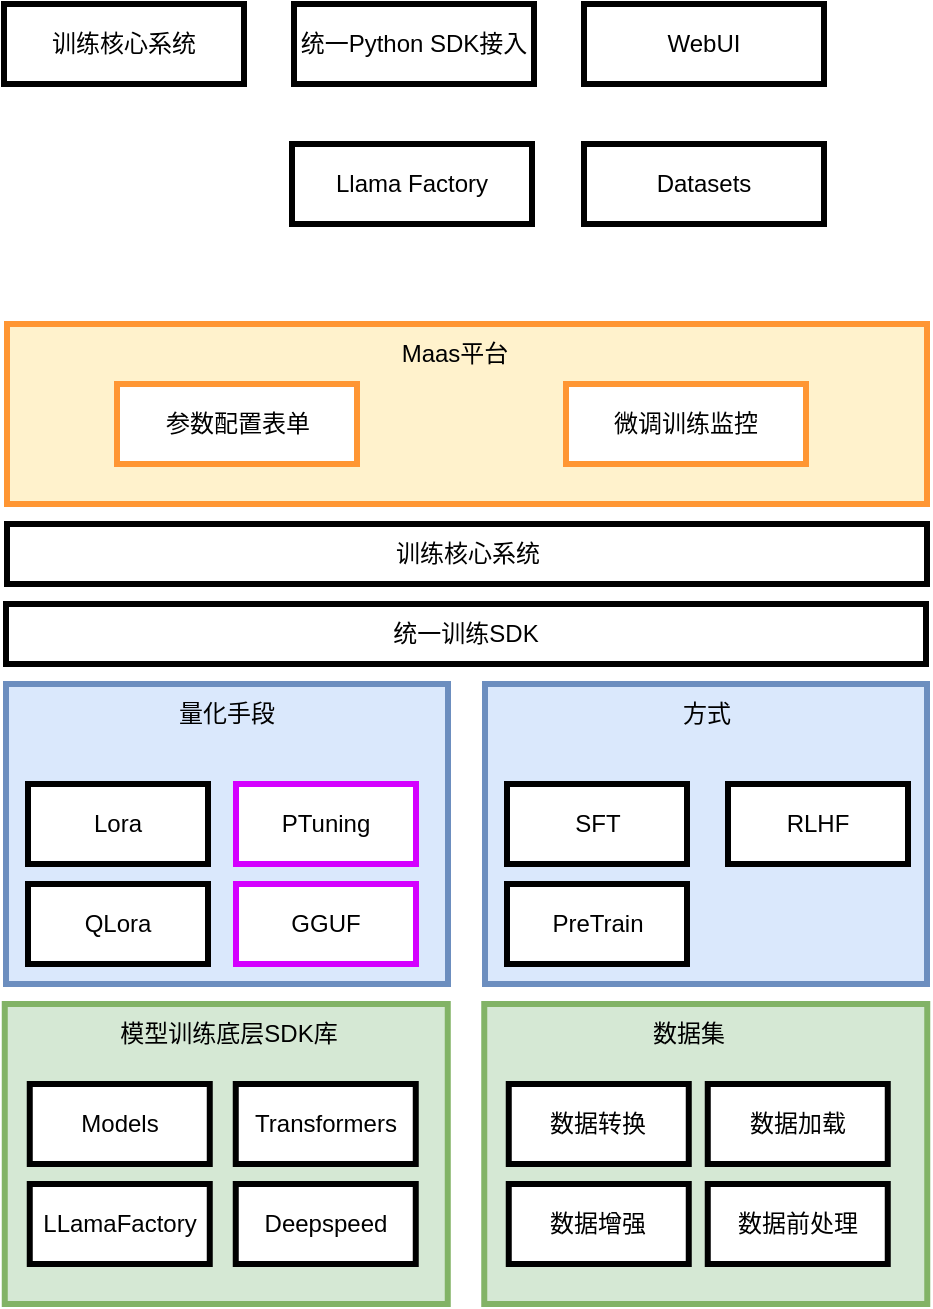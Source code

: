 <mxfile version="22.1.17" type="github">
  <diagram name="第 1 页" id="XGprGWBlJw7wvIv0rpM6">
    <mxGraphModel dx="1242" dy="786" grid="1" gridSize="10" guides="1" tooltips="1" connect="1" arrows="1" fold="1" page="1" pageScale="1" pageWidth="827" pageHeight="1169" math="0" shadow="0">
      <root>
        <mxCell id="0" />
        <mxCell id="1" parent="0" />
        <mxCell id="TOQfQvAq2Y9YxxekeXNo-13" value="&lt;div style=&quot;text-align: justify;&quot;&gt;&lt;br&gt;&lt;/div&gt;" style="rounded=0;whiteSpace=wrap;html=1;strokeWidth=3;fillColor=#dae8fc;strokeColor=#6c8ebf;align=center;" vertex="1" parent="1">
          <mxGeometry x="210" y="640" width="221" height="150" as="geometry" />
        </mxCell>
        <mxCell id="TOQfQvAq2Y9YxxekeXNo-8" value="&lt;div style=&quot;text-align: justify;&quot;&gt;&lt;br&gt;&lt;/div&gt;" style="rounded=0;whiteSpace=wrap;html=1;strokeWidth=3;fillColor=#fff2cc;strokeColor=#ff9633;align=center;" vertex="1" parent="1">
          <mxGeometry x="210.5" y="460" width="460" height="90" as="geometry" />
        </mxCell>
        <mxCell id="TOQfQvAq2Y9YxxekeXNo-1" value="WebUI" style="rounded=0;whiteSpace=wrap;html=1;strokeWidth=3;" vertex="1" parent="1">
          <mxGeometry x="499" y="300" width="120" height="40" as="geometry" />
        </mxCell>
        <mxCell id="TOQfQvAq2Y9YxxekeXNo-2" value="训练核心系统" style="rounded=0;whiteSpace=wrap;html=1;strokeWidth=3;" vertex="1" parent="1">
          <mxGeometry x="209" y="300" width="120" height="40" as="geometry" />
        </mxCell>
        <mxCell id="TOQfQvAq2Y9YxxekeXNo-3" value="统一Python SDK接入" style="rounded=0;whiteSpace=wrap;html=1;strokeWidth=3;" vertex="1" parent="1">
          <mxGeometry x="354" y="300" width="120" height="40" as="geometry" />
        </mxCell>
        <mxCell id="TOQfQvAq2Y9YxxekeXNo-4" value="Lora" style="rounded=0;whiteSpace=wrap;html=1;strokeWidth=3;" vertex="1" parent="1">
          <mxGeometry x="221" y="690" width="90" height="40" as="geometry" />
        </mxCell>
        <mxCell id="TOQfQvAq2Y9YxxekeXNo-5" value="Llama Factory" style="rounded=0;whiteSpace=wrap;html=1;strokeWidth=3;" vertex="1" parent="1">
          <mxGeometry x="353" y="370" width="120" height="40" as="geometry" />
        </mxCell>
        <mxCell id="TOQfQvAq2Y9YxxekeXNo-6" value="统一训练SDK" style="rounded=0;whiteSpace=wrap;html=1;strokeWidth=3;" vertex="1" parent="1">
          <mxGeometry x="210" y="600" width="460" height="30" as="geometry" />
        </mxCell>
        <mxCell id="TOQfQvAq2Y9YxxekeXNo-7" value="参数配置表单" style="rounded=0;whiteSpace=wrap;html=1;strokeWidth=3;strokeColor=#ff9633;" vertex="1" parent="1">
          <mxGeometry x="265.5" y="490" width="120" height="40" as="geometry" />
        </mxCell>
        <mxCell id="TOQfQvAq2Y9YxxekeXNo-9" value="Datasets" style="rounded=0;whiteSpace=wrap;html=1;strokeWidth=3;" vertex="1" parent="1">
          <mxGeometry x="499" y="370" width="120" height="40" as="geometry" />
        </mxCell>
        <mxCell id="TOQfQvAq2Y9YxxekeXNo-10" value="微调训练监控" style="rounded=0;whiteSpace=wrap;html=1;strokeWidth=3;strokeColor=#ff9633;" vertex="1" parent="1">
          <mxGeometry x="490" y="490" width="120" height="40" as="geometry" />
        </mxCell>
        <mxCell id="TOQfQvAq2Y9YxxekeXNo-11" value="Maas平台" style="text;html=1;align=center;verticalAlign=middle;resizable=0;points=[];autosize=1;strokeColor=none;fillColor=none;" vertex="1" parent="1">
          <mxGeometry x="393.5" y="460" width="80" height="30" as="geometry" />
        </mxCell>
        <mxCell id="TOQfQvAq2Y9YxxekeXNo-12" value="QLora" style="rounded=0;whiteSpace=wrap;html=1;strokeWidth=3;" vertex="1" parent="1">
          <mxGeometry x="221" y="740" width="90" height="40" as="geometry" />
        </mxCell>
        <mxCell id="TOQfQvAq2Y9YxxekeXNo-14" value="PTuning" style="rounded=0;whiteSpace=wrap;html=1;strokeWidth=3;strokeColor=#d400ff;" vertex="1" parent="1">
          <mxGeometry x="325" y="690" width="90" height="40" as="geometry" />
        </mxCell>
        <mxCell id="TOQfQvAq2Y9YxxekeXNo-15" value="量化手段" style="text;html=1;align=center;verticalAlign=middle;resizable=0;points=[];autosize=1;strokeColor=none;fillColor=none;" vertex="1" parent="1">
          <mxGeometry x="285" y="640" width="70" height="30" as="geometry" />
        </mxCell>
        <mxCell id="TOQfQvAq2Y9YxxekeXNo-16" value="GGUF" style="rounded=0;whiteSpace=wrap;html=1;strokeWidth=3;strokeColor=#d400ff;" vertex="1" parent="1">
          <mxGeometry x="325" y="740" width="90" height="40" as="geometry" />
        </mxCell>
        <mxCell id="TOQfQvAq2Y9YxxekeXNo-24" value="&lt;div style=&quot;text-align: justify;&quot;&gt;&lt;br&gt;&lt;/div&gt;" style="rounded=0;whiteSpace=wrap;html=1;strokeWidth=3;fillColor=#dae8fc;strokeColor=#6c8ebf;align=center;" vertex="1" parent="1">
          <mxGeometry x="449.5" y="640" width="221" height="150" as="geometry" />
        </mxCell>
        <mxCell id="TOQfQvAq2Y9YxxekeXNo-25" value="SFT" style="rounded=0;whiteSpace=wrap;html=1;strokeWidth=3;" vertex="1" parent="1">
          <mxGeometry x="460.5" y="690" width="90" height="40" as="geometry" />
        </mxCell>
        <mxCell id="TOQfQvAq2Y9YxxekeXNo-26" value="PreTrain" style="rounded=0;whiteSpace=wrap;html=1;strokeWidth=3;" vertex="1" parent="1">
          <mxGeometry x="460.5" y="740" width="90" height="40" as="geometry" />
        </mxCell>
        <mxCell id="TOQfQvAq2Y9YxxekeXNo-28" value="方式" style="text;html=1;align=center;verticalAlign=middle;resizable=0;points=[];autosize=1;strokeColor=none;fillColor=none;" vertex="1" parent="1">
          <mxGeometry x="534.5" y="640" width="50" height="30" as="geometry" />
        </mxCell>
        <mxCell id="TOQfQvAq2Y9YxxekeXNo-30" value="RLHF" style="rounded=0;whiteSpace=wrap;html=1;strokeWidth=3;" vertex="1" parent="1">
          <mxGeometry x="571" y="690" width="90" height="40" as="geometry" />
        </mxCell>
        <mxCell id="TOQfQvAq2Y9YxxekeXNo-31" value="&lt;div style=&quot;text-align: justify;&quot;&gt;&lt;br&gt;&lt;/div&gt;" style="rounded=0;whiteSpace=wrap;html=1;strokeWidth=3;fillColor=#d5e8d4;strokeColor=#82b366;align=center;" vertex="1" parent="1">
          <mxGeometry x="209.38" y="800" width="221.5" height="150" as="geometry" />
        </mxCell>
        <mxCell id="TOQfQvAq2Y9YxxekeXNo-32" value="模型训练底层SDK库" style="text;html=1;align=center;verticalAlign=middle;resizable=0;points=[];autosize=1;strokeColor=none;fillColor=none;" vertex="1" parent="1">
          <mxGeometry x="256.38" y="800" width="130" height="30" as="geometry" />
        </mxCell>
        <mxCell id="TOQfQvAq2Y9YxxekeXNo-33" value="Models" style="rounded=0;whiteSpace=wrap;html=1;strokeWidth=3;" vertex="1" parent="1">
          <mxGeometry x="221.88" y="840" width="90" height="40" as="geometry" />
        </mxCell>
        <mxCell id="TOQfQvAq2Y9YxxekeXNo-34" value="&lt;div style=&quot;text-align: justify;&quot;&gt;&lt;br&gt;&lt;/div&gt;" style="rounded=0;whiteSpace=wrap;html=1;strokeWidth=3;fillColor=#d5e8d4;strokeColor=#82b366;align=center;" vertex="1" parent="1">
          <mxGeometry x="449.13" y="800" width="221.5" height="150" as="geometry" />
        </mxCell>
        <mxCell id="TOQfQvAq2Y9YxxekeXNo-35" value="数据集" style="text;html=1;align=center;verticalAlign=middle;resizable=0;points=[];autosize=1;strokeColor=none;fillColor=none;" vertex="1" parent="1">
          <mxGeometry x="520.88" y="800" width="60" height="30" as="geometry" />
        </mxCell>
        <mxCell id="TOQfQvAq2Y9YxxekeXNo-36" value="Transformers" style="rounded=0;whiteSpace=wrap;html=1;strokeWidth=3;" vertex="1" parent="1">
          <mxGeometry x="324.88" y="840" width="90" height="40" as="geometry" />
        </mxCell>
        <mxCell id="TOQfQvAq2Y9YxxekeXNo-37" value="LLamaFactory" style="rounded=0;whiteSpace=wrap;html=1;strokeWidth=3;" vertex="1" parent="1">
          <mxGeometry x="221.88" y="890" width="90" height="40" as="geometry" />
        </mxCell>
        <mxCell id="TOQfQvAq2Y9YxxekeXNo-38" value="Deepspeed" style="rounded=0;whiteSpace=wrap;html=1;strokeWidth=3;" vertex="1" parent="1">
          <mxGeometry x="324.88" y="890" width="90" height="40" as="geometry" />
        </mxCell>
        <mxCell id="TOQfQvAq2Y9YxxekeXNo-39" value="数据转换" style="rounded=0;whiteSpace=wrap;html=1;strokeWidth=3;" vertex="1" parent="1">
          <mxGeometry x="461.38" y="840" width="90" height="40" as="geometry" />
        </mxCell>
        <mxCell id="TOQfQvAq2Y9YxxekeXNo-40" value="数据加载" style="rounded=0;whiteSpace=wrap;html=1;strokeWidth=3;" vertex="1" parent="1">
          <mxGeometry x="560.88" y="840" width="90" height="40" as="geometry" />
        </mxCell>
        <mxCell id="TOQfQvAq2Y9YxxekeXNo-41" value="数据增强" style="rounded=0;whiteSpace=wrap;html=1;strokeWidth=3;" vertex="1" parent="1">
          <mxGeometry x="461.38" y="890" width="90" height="40" as="geometry" />
        </mxCell>
        <mxCell id="TOQfQvAq2Y9YxxekeXNo-42" value="数据前处理" style="rounded=0;whiteSpace=wrap;html=1;strokeWidth=3;" vertex="1" parent="1">
          <mxGeometry x="560.88" y="890" width="90" height="40" as="geometry" />
        </mxCell>
        <mxCell id="TOQfQvAq2Y9YxxekeXNo-43" value="训练核心系统" style="rounded=0;whiteSpace=wrap;html=1;strokeWidth=3;" vertex="1" parent="1">
          <mxGeometry x="210.5" y="560" width="460" height="30" as="geometry" />
        </mxCell>
      </root>
    </mxGraphModel>
  </diagram>
</mxfile>
